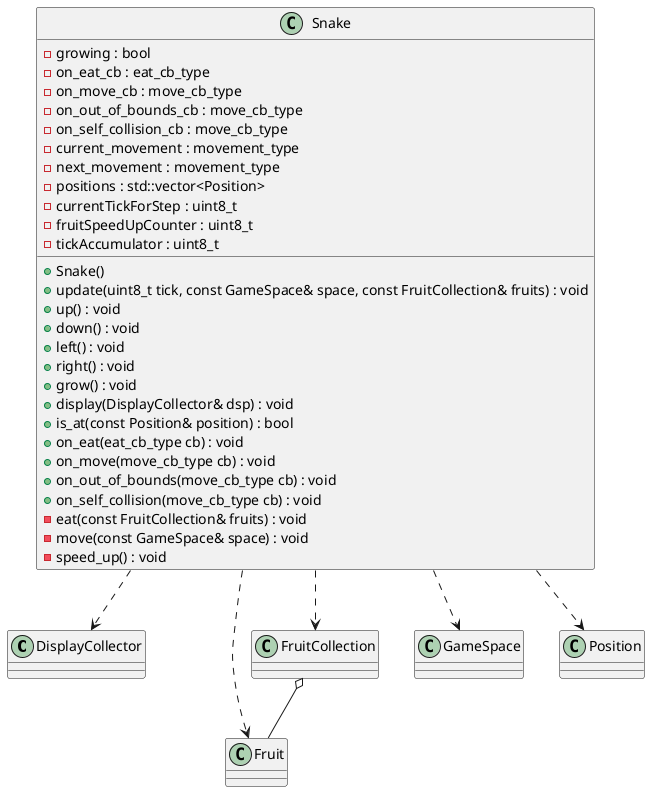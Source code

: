 @startuml
class DisplayCollector {
}

class Fruit {
}

class FruitCollection {
}

class GameSpace {
}

class Snake {
	+Snake()
	+update(uint8_t tick, const GameSpace& space, const FruitCollection& fruits) : void
	+up() : void
	+down() : void
	+left() : void
	+right() : void
	+grow() : void
	+display(DisplayCollector& dsp) : void
	+is_at(const Position& position) : bool
	+on_eat(eat_cb_type cb) : void
	+on_move(move_cb_type cb) : void
	+on_out_of_bounds(move_cb_type cb) : void
	+on_self_collision(move_cb_type cb) : void
	-growing : bool
	-on_eat_cb : eat_cb_type
	-on_move_cb : move_cb_type
	-on_out_of_bounds_cb : move_cb_type
	-on_self_collision_cb : move_cb_type
	-current_movement : movement_type
	-next_movement : movement_type
	-positions : std::vector<Position>
	-currentTickForStep : uint8_t
	-fruitSpeedUpCounter : uint8_t
	-tickAccumulator : uint8_t
	-eat(const FruitCollection& fruits) : void
	-move(const GameSpace& space) : void
	-speed_up() : void
}

Snake ..> DisplayCollector
Snake ..> GameSpace
Snake ..> FruitCollection
Snake ..> Fruit
Snake ..> Position


FruitCollection o-- Fruit

@enduml
